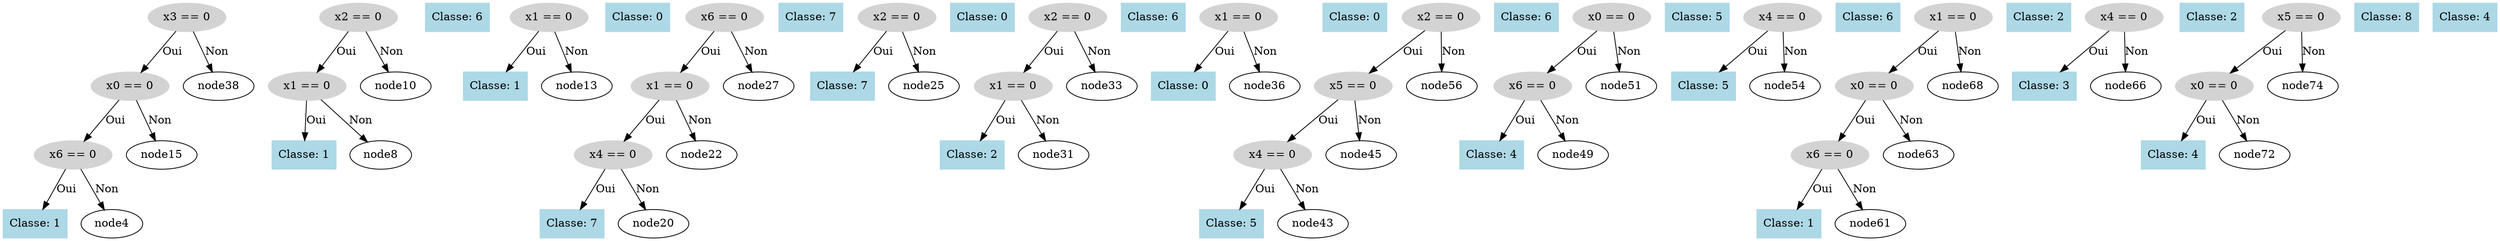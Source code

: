 digraph DecisionTree {
  node0 [label="x3 == 0", shape=ellipse, style=filled, color=lightgray];
  node0 -> node1 [label="Oui"];
  node1 [label="x0 == 0", shape=ellipse, style=filled, color=lightgray];
  node1 -> node2 [label="Oui"];
  node2 [label="x6 == 0", shape=ellipse, style=filled, color=lightgray];
  node2 -> node3 [label="Oui"];
  node3 [label="Classe: 1", shape=box, style=filled, color=lightblue];
  node2 -> node4 [label="Non"];
  node5 [label="x2 == 0", shape=ellipse, style=filled, color=lightgray];
  node5 -> node6 [label="Oui"];
  node6 [label="x1 == 0", shape=ellipse, style=filled, color=lightgray];
  node6 -> node7 [label="Oui"];
  node7 [label="Classe: 1", shape=box, style=filled, color=lightblue];
  node6 -> node8 [label="Non"];
  node9 [label="Classe: 6", shape=box, style=filled, color=lightblue];
  node5 -> node10 [label="Non"];
  node11 [label="x1 == 0", shape=ellipse, style=filled, color=lightgray];
  node11 -> node12 [label="Oui"];
  node12 [label="Classe: 1", shape=box, style=filled, color=lightblue];
  node11 -> node13 [label="Non"];
  node14 [label="Classe: 0", shape=box, style=filled, color=lightblue];
  node1 -> node15 [label="Non"];
  node16 [label="x6 == 0", shape=ellipse, style=filled, color=lightgray];
  node16 -> node17 [label="Oui"];
  node17 [label="x1 == 0", shape=ellipse, style=filled, color=lightgray];
  node17 -> node18 [label="Oui"];
  node18 [label="x4 == 0", shape=ellipse, style=filled, color=lightgray];
  node18 -> node19 [label="Oui"];
  node19 [label="Classe: 7", shape=box, style=filled, color=lightblue];
  node18 -> node20 [label="Non"];
  node21 [label="Classe: 7", shape=box, style=filled, color=lightblue];
  node17 -> node22 [label="Non"];
  node23 [label="x2 == 0", shape=ellipse, style=filled, color=lightgray];
  node23 -> node24 [label="Oui"];
  node24 [label="Classe: 7", shape=box, style=filled, color=lightblue];
  node23 -> node25 [label="Non"];
  node26 [label="Classe: 0", shape=box, style=filled, color=lightblue];
  node16 -> node27 [label="Non"];
  node28 [label="x2 == 0", shape=ellipse, style=filled, color=lightgray];
  node28 -> node29 [label="Oui"];
  node29 [label="x1 == 0", shape=ellipse, style=filled, color=lightgray];
  node29 -> node30 [label="Oui"];
  node30 [label="Classe: 2", shape=box, style=filled, color=lightblue];
  node29 -> node31 [label="Non"];
  node32 [label="Classe: 6", shape=box, style=filled, color=lightblue];
  node28 -> node33 [label="Non"];
  node34 [label="x1 == 0", shape=ellipse, style=filled, color=lightgray];
  node34 -> node35 [label="Oui"];
  node35 [label="Classe: 0", shape=box, style=filled, color=lightblue];
  node34 -> node36 [label="Non"];
  node37 [label="Classe: 0", shape=box, style=filled, color=lightblue];
  node0 -> node38 [label="Non"];
  node39 [label="x2 == 0", shape=ellipse, style=filled, color=lightgray];
  node39 -> node40 [label="Oui"];
  node40 [label="x5 == 0", shape=ellipse, style=filled, color=lightgray];
  node40 -> node41 [label="Oui"];
  node41 [label="x4 == 0", shape=ellipse, style=filled, color=lightgray];
  node41 -> node42 [label="Oui"];
  node42 [label="Classe: 5", shape=box, style=filled, color=lightblue];
  node41 -> node43 [label="Non"];
  node44 [label="Classe: 6", shape=box, style=filled, color=lightblue];
  node40 -> node45 [label="Non"];
  node46 [label="x0 == 0", shape=ellipse, style=filled, color=lightgray];
  node46 -> node47 [label="Oui"];
  node47 [label="x6 == 0", shape=ellipse, style=filled, color=lightgray];
  node47 -> node48 [label="Oui"];
  node48 [label="Classe: 4", shape=box, style=filled, color=lightblue];
  node47 -> node49 [label="Non"];
  node50 [label="Classe: 5", shape=box, style=filled, color=lightblue];
  node46 -> node51 [label="Non"];
  node52 [label="x4 == 0", shape=ellipse, style=filled, color=lightgray];
  node52 -> node53 [label="Oui"];
  node53 [label="Classe: 5", shape=box, style=filled, color=lightblue];
  node52 -> node54 [label="Non"];
  node55 [label="Classe: 6", shape=box, style=filled, color=lightblue];
  node39 -> node56 [label="Non"];
  node57 [label="x1 == 0", shape=ellipse, style=filled, color=lightgray];
  node57 -> node58 [label="Oui"];
  node58 [label="x0 == 0", shape=ellipse, style=filled, color=lightgray];
  node58 -> node59 [label="Oui"];
  node59 [label="x6 == 0", shape=ellipse, style=filled, color=lightgray];
  node59 -> node60 [label="Oui"];
  node60 [label="Classe: 1", shape=box, style=filled, color=lightblue];
  node59 -> node61 [label="Non"];
  node62 [label="Classe: 2", shape=box, style=filled, color=lightblue];
  node58 -> node63 [label="Non"];
  node64 [label="x4 == 0", shape=ellipse, style=filled, color=lightgray];
  node64 -> node65 [label="Oui"];
  node65 [label="Classe: 3", shape=box, style=filled, color=lightblue];
  node64 -> node66 [label="Non"];
  node67 [label="Classe: 2", shape=box, style=filled, color=lightblue];
  node57 -> node68 [label="Non"];
  node69 [label="x5 == 0", shape=ellipse, style=filled, color=lightgray];
  node69 -> node70 [label="Oui"];
  node70 [label="x0 == 0", shape=ellipse, style=filled, color=lightgray];
  node70 -> node71 [label="Oui"];
  node71 [label="Classe: 4", shape=box, style=filled, color=lightblue];
  node70 -> node72 [label="Non"];
  node73 [label="Classe: 8", shape=box, style=filled, color=lightblue];
  node69 -> node74 [label="Non"];
  node75 [label="Classe: 4", shape=box, style=filled, color=lightblue];
}
